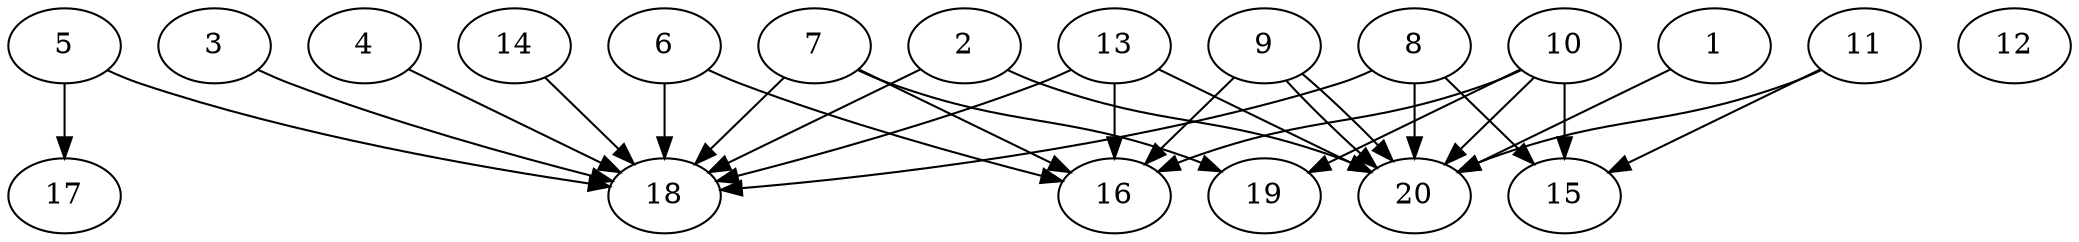 // DAG automatically generated by daggen at Wed Jul 24 21:20:53 2019
// ./daggen --dot -n 20 --ccr 0.5 --fat 0.8 --regular 0.5 --density 0.7 --mindata 5242880 --maxdata 52428800 
digraph G {
  1 [size="25464832", alpha="0.05", expect_size="12732416"] 
  1 -> 20 [size ="12732416"]
  2 [size="56350720", alpha="0.12", expect_size="28175360"] 
  2 -> 18 [size ="28175360"]
  2 -> 20 [size ="28175360"]
  3 [size="103462912", alpha="0.03", expect_size="51731456"] 
  3 -> 18 [size ="51731456"]
  4 [size="101232640", alpha="0.14", expect_size="50616320"] 
  4 -> 18 [size ="50616320"]
  5 [size="42479616", alpha="0.12", expect_size="21239808"] 
  5 -> 17 [size ="21239808"]
  5 -> 18 [size ="21239808"]
  6 [size="65722368", alpha="0.07", expect_size="32861184"] 
  6 -> 16 [size ="32861184"]
  6 -> 18 [size ="32861184"]
  7 [size="82503680", alpha="0.10", expect_size="41251840"] 
  7 -> 16 [size ="41251840"]
  7 -> 18 [size ="41251840"]
  7 -> 19 [size ="41251840"]
  8 [size="43261952", alpha="0.14", expect_size="21630976"] 
  8 -> 15 [size ="21630976"]
  8 -> 18 [size ="21630976"]
  8 -> 20 [size ="21630976"]
  9 [size="58523648", alpha="0.04", expect_size="29261824"] 
  9 -> 16 [size ="29261824"]
  9 -> 20 [size ="29261824"]
  9 -> 20 [size ="29261824"]
  10 [size="57315328", alpha="0.02", expect_size="28657664"] 
  10 -> 15 [size ="28657664"]
  10 -> 16 [size ="28657664"]
  10 -> 19 [size ="28657664"]
  10 -> 20 [size ="28657664"]
  11 [size="21217280", alpha="0.08", expect_size="10608640"] 
  11 -> 15 [size ="10608640"]
  11 -> 20 [size ="10608640"]
  12 [size="43722752", alpha="0.14", expect_size="21861376"] 
  13 [size="99725312", alpha="0.03", expect_size="49862656"] 
  13 -> 16 [size ="49862656"]
  13 -> 18 [size ="49862656"]
  13 -> 20 [size ="49862656"]
  14 [size="18161664", alpha="0.06", expect_size="9080832"] 
  14 -> 18 [size ="9080832"]
  15 [size="85614592", alpha="0.17", expect_size="42807296"] 
  16 [size="46983168", alpha="0.19", expect_size="23491584"] 
  17 [size="82040832", alpha="0.10", expect_size="41020416"] 
  18 [size="36409344", alpha="0.16", expect_size="18204672"] 
  19 [size="101425152", alpha="0.06", expect_size="50712576"] 
  20 [size="23656448", alpha="0.16", expect_size="11828224"] 
}
